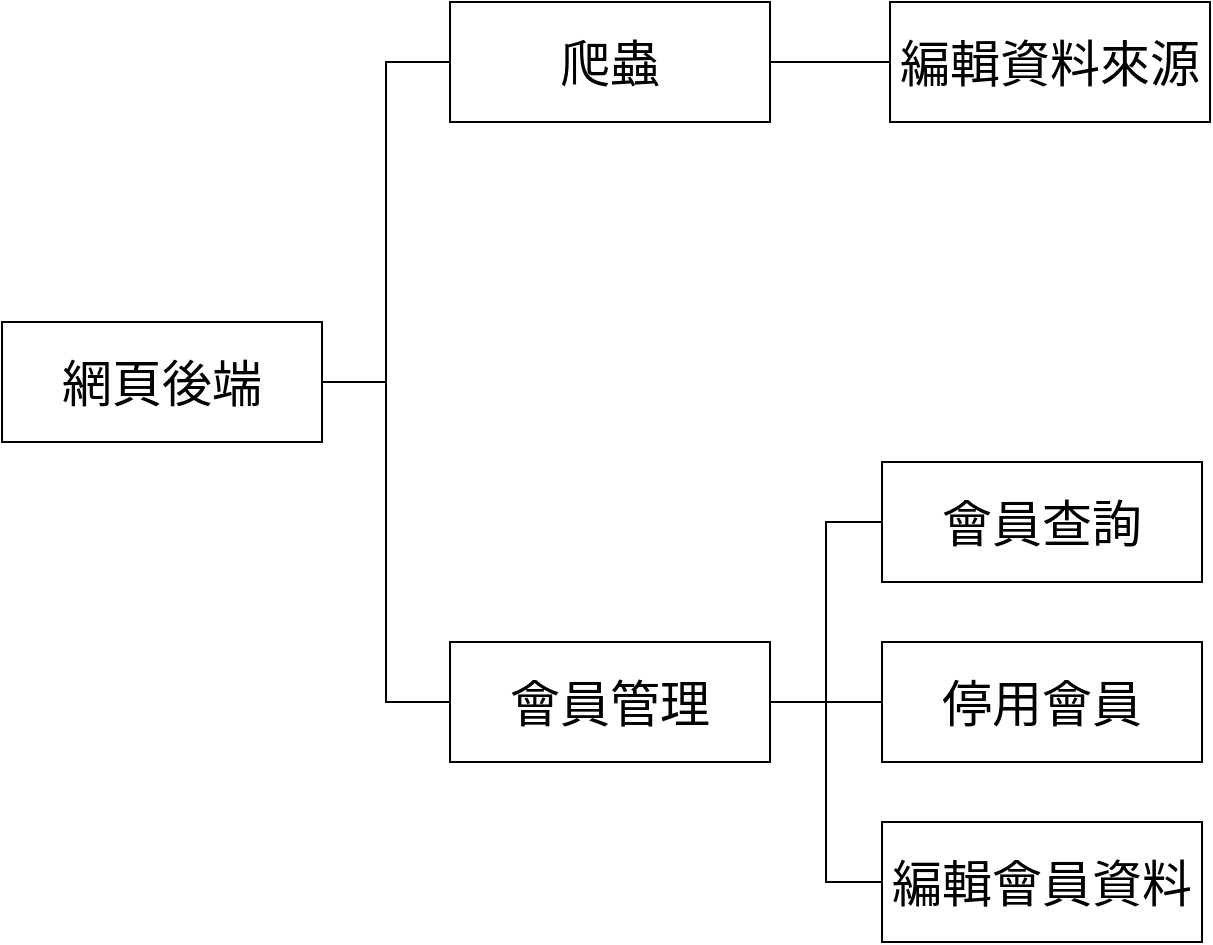 <mxfile version="21.2.8" type="device">
  <diagram name="Page-1" id="32ckkzt09vxWi3VlrIsG">
    <mxGraphModel dx="1434" dy="844" grid="1" gridSize="10" guides="1" tooltips="1" connect="1" arrows="1" fold="1" page="1" pageScale="1" pageWidth="827" pageHeight="1169" math="0" shadow="0">
      <root>
        <mxCell id="0" />
        <mxCell id="1" parent="0" />
        <mxCell id="H15ZiFyMa2bJHWOo4hFF-12" style="edgeStyle=orthogonalEdgeStyle;rounded=0;orthogonalLoop=1;jettySize=auto;html=1;entryX=0;entryY=0.5;entryDx=0;entryDy=0;endArrow=none;endFill=0;" parent="1" source="H15ZiFyMa2bJHWOo4hFF-1" target="H15ZiFyMa2bJHWOo4hFF-4" edge="1">
          <mxGeometry relative="1" as="geometry" />
        </mxCell>
        <mxCell id="H15ZiFyMa2bJHWOo4hFF-13" style="edgeStyle=orthogonalEdgeStyle;rounded=0;orthogonalLoop=1;jettySize=auto;html=1;entryX=0;entryY=0.5;entryDx=0;entryDy=0;endArrow=none;endFill=0;" parent="1" source="H15ZiFyMa2bJHWOo4hFF-1" target="H15ZiFyMa2bJHWOo4hFF-5" edge="1">
          <mxGeometry relative="1" as="geometry" />
        </mxCell>
        <mxCell id="H15ZiFyMa2bJHWOo4hFF-1" value="&lt;font style=&quot;font-size: 25px;&quot;&gt;網頁後端&lt;br&gt;&lt;/font&gt;" style="rounded=0;whiteSpace=wrap;html=1;" parent="1" vertex="1">
          <mxGeometry y="550" width="160" height="60" as="geometry" />
        </mxCell>
        <mxCell id="H15ZiFyMa2bJHWOo4hFF-18" style="edgeStyle=orthogonalEdgeStyle;rounded=0;orthogonalLoop=1;jettySize=auto;html=1;entryX=0;entryY=0.5;entryDx=0;entryDy=0;endArrow=none;endFill=0;" parent="1" source="H15ZiFyMa2bJHWOo4hFF-4" target="H15ZiFyMa2bJHWOo4hFF-10" edge="1">
          <mxGeometry relative="1" as="geometry" />
        </mxCell>
        <mxCell id="H15ZiFyMa2bJHWOo4hFF-4" value="&lt;font style=&quot;font-size: 25px;&quot;&gt;爬蟲&lt;br&gt;&lt;/font&gt;" style="rounded=0;whiteSpace=wrap;html=1;" parent="1" vertex="1">
          <mxGeometry x="224" y="390" width="160" height="60" as="geometry" />
        </mxCell>
        <mxCell id="H15ZiFyMa2bJHWOo4hFF-14" style="edgeStyle=orthogonalEdgeStyle;rounded=0;orthogonalLoop=1;jettySize=auto;html=1;entryX=0;entryY=0.5;entryDx=0;entryDy=0;endArrow=none;endFill=0;" parent="1" source="H15ZiFyMa2bJHWOo4hFF-5" target="H15ZiFyMa2bJHWOo4hFF-6" edge="1">
          <mxGeometry relative="1" as="geometry" />
        </mxCell>
        <mxCell id="H15ZiFyMa2bJHWOo4hFF-15" style="edgeStyle=orthogonalEdgeStyle;rounded=0;orthogonalLoop=1;jettySize=auto;html=1;entryX=0;entryY=0.5;entryDx=0;entryDy=0;endArrow=none;endFill=0;" parent="1" source="H15ZiFyMa2bJHWOo4hFF-5" target="H15ZiFyMa2bJHWOo4hFF-7" edge="1">
          <mxGeometry relative="1" as="geometry" />
        </mxCell>
        <mxCell id="H15ZiFyMa2bJHWOo4hFF-17" style="edgeStyle=orthogonalEdgeStyle;rounded=0;orthogonalLoop=1;jettySize=auto;html=1;entryX=0;entryY=0.5;entryDx=0;entryDy=0;endArrow=none;endFill=0;" parent="1" source="H15ZiFyMa2bJHWOo4hFF-5" target="H15ZiFyMa2bJHWOo4hFF-8" edge="1">
          <mxGeometry relative="1" as="geometry" />
        </mxCell>
        <mxCell id="H15ZiFyMa2bJHWOo4hFF-5" value="&lt;font style=&quot;font-size: 25px;&quot;&gt;會員管理&lt;br&gt;&lt;/font&gt;" style="rounded=0;whiteSpace=wrap;html=1;" parent="1" vertex="1">
          <mxGeometry x="224" y="710" width="160" height="60" as="geometry" />
        </mxCell>
        <mxCell id="H15ZiFyMa2bJHWOo4hFF-6" value="&lt;font style=&quot;font-size: 25px;&quot;&gt;會員查詢&lt;/font&gt;" style="rounded=0;whiteSpace=wrap;html=1;" parent="1" vertex="1">
          <mxGeometry x="440" y="620" width="160" height="60" as="geometry" />
        </mxCell>
        <mxCell id="H15ZiFyMa2bJHWOo4hFF-7" value="&lt;font style=&quot;font-size: 25px;&quot;&gt;停用會員&lt;/font&gt;" style="rounded=0;whiteSpace=wrap;html=1;" parent="1" vertex="1">
          <mxGeometry x="440" y="710" width="160" height="60" as="geometry" />
        </mxCell>
        <mxCell id="H15ZiFyMa2bJHWOo4hFF-8" value="&lt;font style=&quot;font-size: 25px;&quot;&gt;編輯&lt;/font&gt;&lt;font style=&quot;font-size: 25px;&quot;&gt;會員資料&lt;/font&gt;" style="rounded=0;whiteSpace=wrap;html=1;" parent="1" vertex="1">
          <mxGeometry x="440" y="800" width="160" height="60" as="geometry" />
        </mxCell>
        <mxCell id="H15ZiFyMa2bJHWOo4hFF-10" value="&lt;font style=&quot;font-size: 25px;&quot;&gt;編輯資料來源&lt;br&gt;&lt;/font&gt;" style="rounded=0;whiteSpace=wrap;html=1;" parent="1" vertex="1">
          <mxGeometry x="444" y="390" width="160" height="60" as="geometry" />
        </mxCell>
      </root>
    </mxGraphModel>
  </diagram>
</mxfile>
